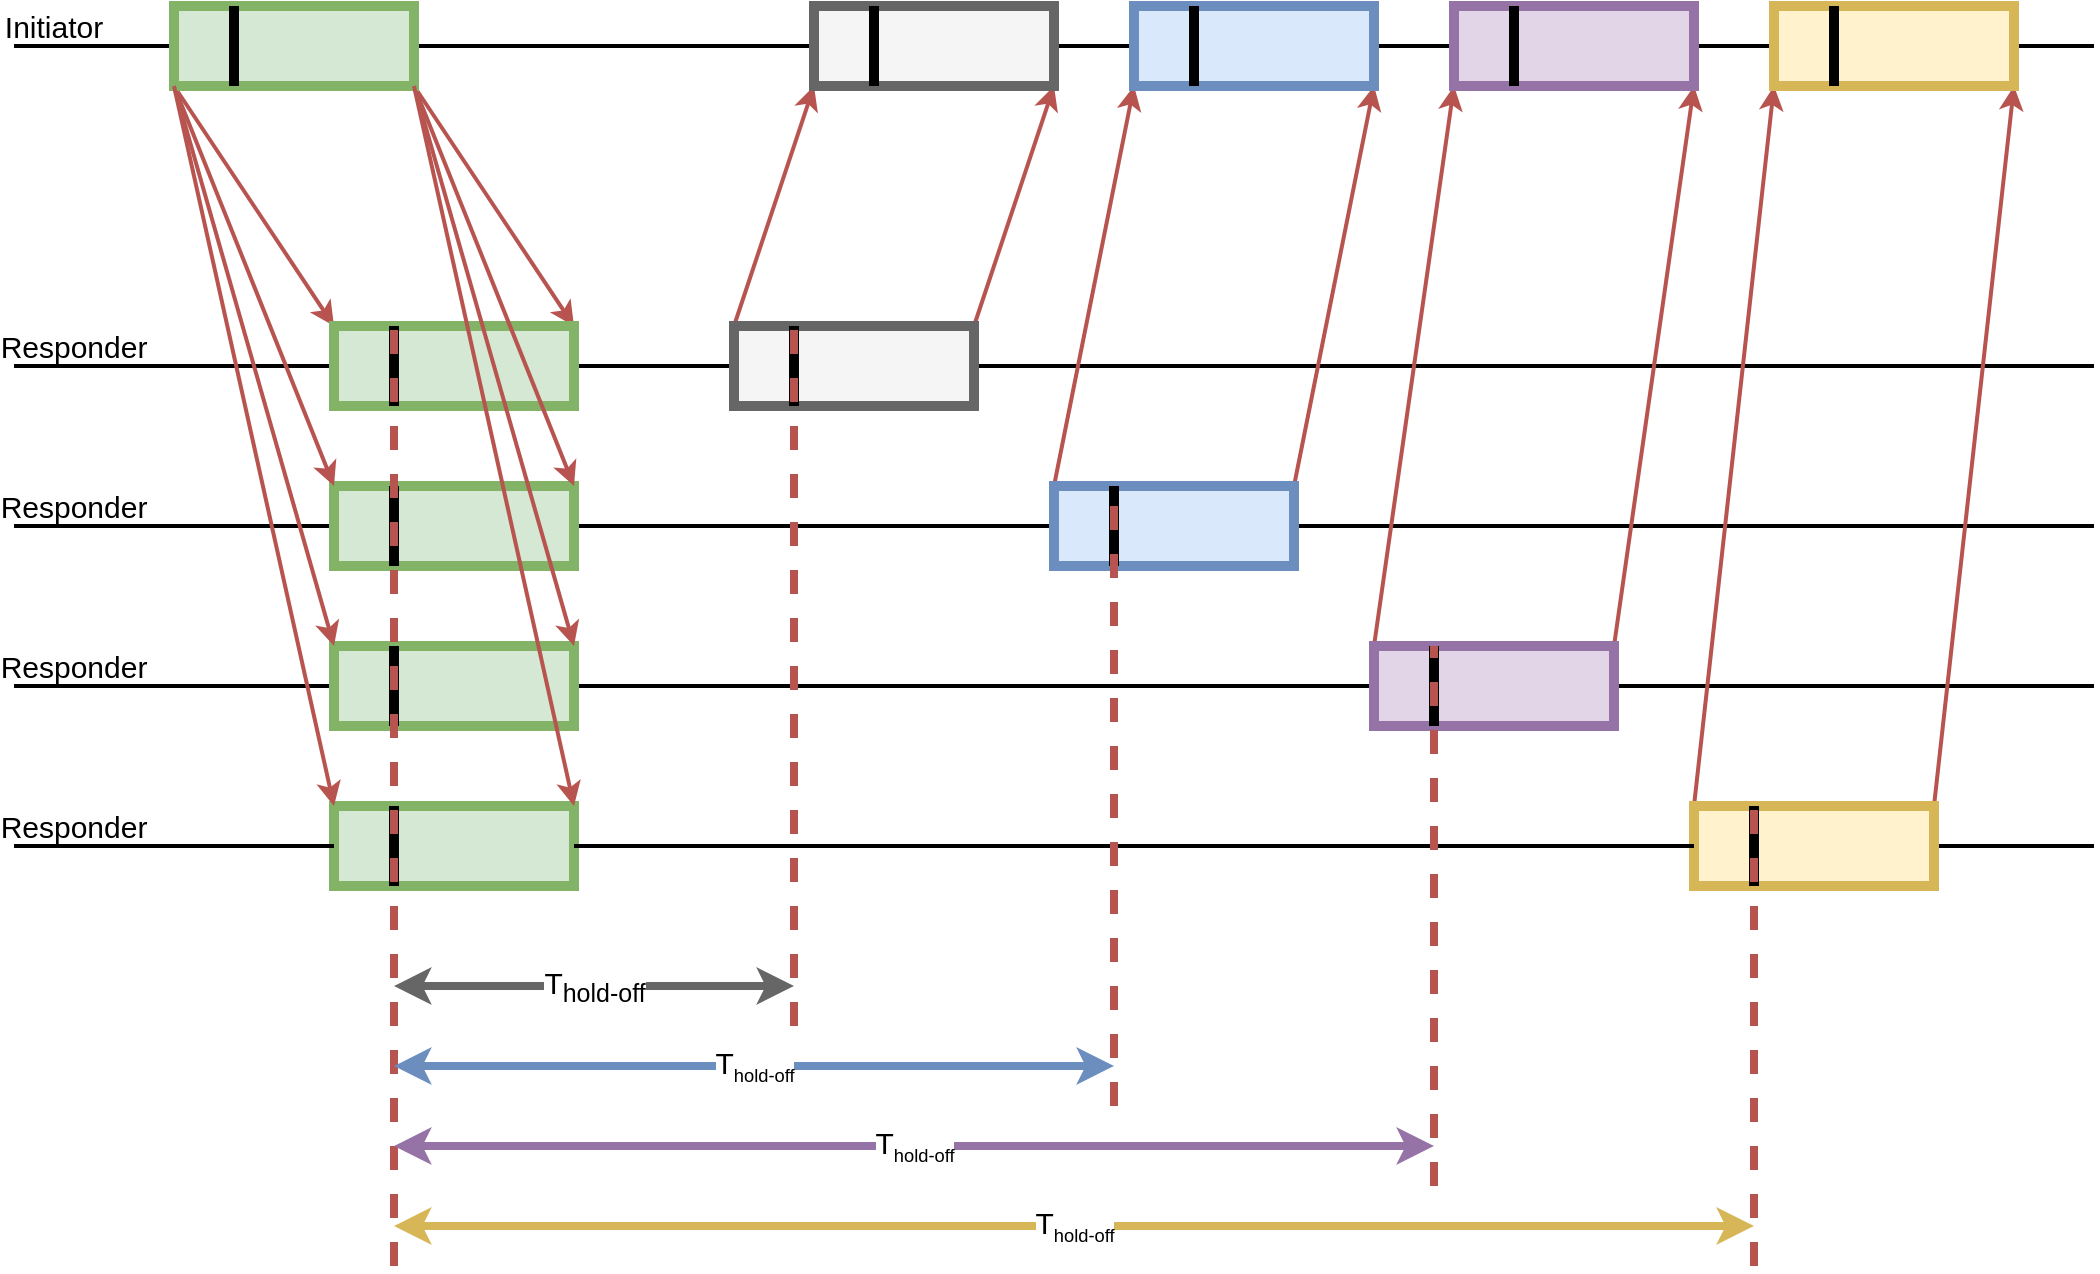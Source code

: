 <mxfile version="13.9.9" type="device"><diagram id="1t0lBQeOlVKnTIKn6Web" name="Page-1"><mxGraphModel dx="1594" dy="1002" grid="1" gridSize="10" guides="1" tooltips="1" connect="1" arrows="1" fold="1" page="1" pageScale="1" pageWidth="850" pageHeight="1100" math="0" shadow="0"><root><mxCell id="0"/><mxCell id="1" parent="0"/><mxCell id="MDXhDVgo6s2hulj2lOwk-45" value="" style="endArrow=none;html=1;strokeWidth=2;entryX=1;entryY=0.5;entryDx=0;entryDy=0;" parent="1" target="JyiMiebx84Pd_iouQTj_-10" edge="1"><mxGeometry width="50" height="50" relative="1" as="geometry"><mxPoint x="1080" y="190" as="sourcePoint"/><mxPoint x="490" y="200" as="targetPoint"/></mxGeometry></mxCell><mxCell id="MDXhDVgo6s2hulj2lOwk-47" value="" style="endArrow=none;html=1;strokeWidth=2;entryX=1;entryY=0.5;entryDx=0;entryDy=0;" parent="1" target="MDXhDVgo6s2hulj2lOwk-18" edge="1"><mxGeometry width="50" height="50" relative="1" as="geometry"><mxPoint x="1080" y="270" as="sourcePoint"/><mxPoint x="610" y="200" as="targetPoint"/></mxGeometry></mxCell><mxCell id="MDXhDVgo6s2hulj2lOwk-48" value="" style="endArrow=none;html=1;strokeWidth=2;entryX=1;entryY=0.5;entryDx=0;entryDy=0;" parent="1" target="MDXhDVgo6s2hulj2lOwk-21" edge="1"><mxGeometry width="50" height="50" relative="1" as="geometry"><mxPoint x="1080" y="350" as="sourcePoint"/><mxPoint x="770.0" y="280" as="targetPoint"/></mxGeometry></mxCell><mxCell id="MDXhDVgo6s2hulj2lOwk-49" value="" style="endArrow=none;html=1;strokeWidth=2;entryX=1;entryY=0.5;entryDx=0;entryDy=0;" parent="1" target="MDXhDVgo6s2hulj2lOwk-22" edge="1"><mxGeometry width="50" height="50" relative="1" as="geometry"><mxPoint x="1080" y="430" as="sourcePoint"/><mxPoint x="780.0" y="290" as="targetPoint"/></mxGeometry></mxCell><mxCell id="MDXhDVgo6s2hulj2lOwk-46" value="" style="endArrow=none;html=1;strokeWidth=2;fontSize=20;exitX=1;exitY=0.5;exitDx=0;exitDy=0;" parent="1" source="MDXhDVgo6s2hulj2lOwk-39" edge="1"><mxGeometry width="50" height="50" relative="1" as="geometry"><mxPoint x="1050" y="40" as="sourcePoint"/><mxPoint x="1080" y="30" as="targetPoint"/></mxGeometry></mxCell><mxCell id="MDXhDVgo6s2hulj2lOwk-44" value="" style="endArrow=none;html=1;strokeWidth=2;fontSize=20;exitX=0;exitY=0.5;exitDx=0;exitDy=0;entryX=1;entryY=0.5;entryDx=0;entryDy=0;" parent="1" source="MDXhDVgo6s2hulj2lOwk-39" target="MDXhDVgo6s2hulj2lOwk-35" edge="1"><mxGeometry width="50" height="50" relative="1" as="geometry"><mxPoint x="890.0" y="40" as="sourcePoint"/><mxPoint x="1010" y="80" as="targetPoint"/></mxGeometry></mxCell><mxCell id="MDXhDVgo6s2hulj2lOwk-43" value="" style="endArrow=none;html=1;strokeWidth=2;fontSize=20;exitX=0;exitY=0.5;exitDx=0;exitDy=0;entryX=1;entryY=0.5;entryDx=0;entryDy=0;" parent="1" source="MDXhDVgo6s2hulj2lOwk-35" target="MDXhDVgo6s2hulj2lOwk-30" edge="1"><mxGeometry width="50" height="50" relative="1" as="geometry"><mxPoint x="730.0" y="40" as="sourcePoint"/><mxPoint x="840" y="30" as="targetPoint"/></mxGeometry></mxCell><mxCell id="MDXhDVgo6s2hulj2lOwk-33" value="" style="endArrow=classic;html=1;strokeWidth=2;fillColor=#f8cecc;strokeColor=#b85450;entryX=0;entryY=1;entryDx=0;entryDy=0;exitX=0;exitY=0;exitDx=0;exitDy=0;" parent="1" source="MDXhDVgo6s2hulj2lOwk-18" target="MDXhDVgo6s2hulj2lOwk-30" edge="1"><mxGeometry width="50" height="50" relative="1" as="geometry"><mxPoint x="490" y="180" as="sourcePoint"/><mxPoint x="570.0" y="60" as="targetPoint"/></mxGeometry></mxCell><mxCell id="MDXhDVgo6s2hulj2lOwk-34" value="" style="endArrow=classic;html=1;strokeWidth=2;fillColor=#f8cecc;strokeColor=#b85450;entryX=1;entryY=1;entryDx=0;entryDy=0;exitX=1;exitY=0;exitDx=0;exitDy=0;" parent="1" source="MDXhDVgo6s2hulj2lOwk-18" target="MDXhDVgo6s2hulj2lOwk-30" edge="1"><mxGeometry width="50" height="50" relative="1" as="geometry"><mxPoint x="760" y="240" as="sourcePoint"/><mxPoint x="580.0" y="70" as="targetPoint"/></mxGeometry></mxCell><mxCell id="MDXhDVgo6s2hulj2lOwk-37" value="" style="endArrow=classic;html=1;strokeWidth=2;fillColor=#f8cecc;strokeColor=#b85450;entryX=0;entryY=1;entryDx=0;entryDy=0;exitX=0;exitY=0;exitDx=0;exitDy=0;" parent="1" source="MDXhDVgo6s2hulj2lOwk-21" target="MDXhDVgo6s2hulj2lOwk-35" edge="1"><mxGeometry width="50" height="50" relative="1" as="geometry"><mxPoint x="650.0" y="260" as="sourcePoint"/><mxPoint x="730.0" y="60" as="targetPoint"/></mxGeometry></mxCell><mxCell id="MDXhDVgo6s2hulj2lOwk-38" value="" style="endArrow=classic;html=1;strokeWidth=2;fillColor=#f8cecc;strokeColor=#b85450;entryX=1;entryY=1;entryDx=0;entryDy=0;exitX=1;exitY=0;exitDx=0;exitDy=0;" parent="1" source="MDXhDVgo6s2hulj2lOwk-21" target="MDXhDVgo6s2hulj2lOwk-35" edge="1"><mxGeometry width="50" height="50" relative="1" as="geometry"><mxPoint x="660.0" y="270" as="sourcePoint"/><mxPoint x="740.0" y="70" as="targetPoint"/></mxGeometry></mxCell><mxCell id="MDXhDVgo6s2hulj2lOwk-41" value="" style="endArrow=classic;html=1;strokeWidth=2;fillColor=#f8cecc;strokeColor=#b85450;entryX=0;entryY=1;entryDx=0;entryDy=0;exitX=0;exitY=0;exitDx=0;exitDy=0;" parent="1" source="MDXhDVgo6s2hulj2lOwk-22" target="MDXhDVgo6s2hulj2lOwk-39" edge="1"><mxGeometry width="50" height="50" relative="1" as="geometry"><mxPoint x="810.0" y="340" as="sourcePoint"/><mxPoint x="890.0" y="60" as="targetPoint"/></mxGeometry></mxCell><mxCell id="MDXhDVgo6s2hulj2lOwk-42" value="" style="endArrow=classic;html=1;strokeWidth=2;fillColor=#f8cecc;strokeColor=#b85450;entryX=1;entryY=1;entryDx=0;entryDy=0;exitX=1;exitY=0;exitDx=0;exitDy=0;" parent="1" source="MDXhDVgo6s2hulj2lOwk-22" target="MDXhDVgo6s2hulj2lOwk-39" edge="1"><mxGeometry width="50" height="50" relative="1" as="geometry"><mxPoint x="820.0" y="350" as="sourcePoint"/><mxPoint x="900.0" y="70" as="targetPoint"/></mxGeometry></mxCell><mxCell id="MDXhDVgo6s2hulj2lOwk-27" value="" style="endArrow=none;html=1;strokeWidth=2;exitX=1;exitY=0.5;exitDx=0;exitDy=0;entryX=0;entryY=0.5;entryDx=0;entryDy=0;" parent="1" source="MDXhDVgo6s2hulj2lOwk-6" target="MDXhDVgo6s2hulj2lOwk-21" edge="1"><mxGeometry width="50" height="50" relative="1" as="geometry"><mxPoint x="410" y="279.58" as="sourcePoint"/><mxPoint x="730" y="280" as="targetPoint"/></mxGeometry></mxCell><mxCell id="MDXhDVgo6s2hulj2lOwk-17" value="" style="endArrow=none;html=1;strokeWidth=2;exitX=1;exitY=0.5;exitDx=0;exitDy=0;entryX=0;entryY=0.5;entryDx=0;entryDy=0;" parent="1" source="MDXhDVgo6s2hulj2lOwk-1" target="MDXhDVgo6s2hulj2lOwk-18" edge="1"><mxGeometry width="50" height="50" relative="1" as="geometry"><mxPoint x="400" y="269.58" as="sourcePoint"/><mxPoint x="710.0" y="269.58" as="targetPoint"/></mxGeometry></mxCell><mxCell id="MDXhDVgo6s2hulj2lOwk-10" value="" style="endArrow=none;html=1;strokeWidth=2;fontSize=20;entryX=0;entryY=0.5;entryDx=0;entryDy=0;" parent="1" target="MDXhDVgo6s2hulj2lOwk-6" edge="1"><mxGeometry width="50" height="50" relative="1" as="geometry"><mxPoint x="40" y="350" as="sourcePoint"/><mxPoint x="290" y="280" as="targetPoint"/></mxGeometry></mxCell><mxCell id="MDXhDVgo6s2hulj2lOwk-5" value="" style="endArrow=none;html=1;strokeWidth=2;fontSize=20;entryX=0;entryY=0.5;entryDx=0;entryDy=0;" parent="1" target="MDXhDVgo6s2hulj2lOwk-1" edge="1"><mxGeometry width="50" height="50" relative="1" as="geometry"><mxPoint x="40" y="270" as="sourcePoint"/><mxPoint x="90" y="200" as="targetPoint"/></mxGeometry></mxCell><mxCell id="JyiMiebx84Pd_iouQTj_-12" value="" style="endArrow=classic;html=1;strokeWidth=2;fillColor=#f8cecc;strokeColor=#b85450;exitX=0;exitY=1;exitDx=0;exitDy=0;entryX=0;entryY=0;entryDx=0;entryDy=0;" parent="1" source="JyiMiebx84Pd_iouQTj_-4" target="JyiMiebx84Pd_iouQTj_-8" edge="1"><mxGeometry width="50" height="50" relative="1" as="geometry"><mxPoint x="210" y="170" as="sourcePoint"/><mxPoint x="260" y="120" as="targetPoint"/></mxGeometry></mxCell><mxCell id="JyiMiebx84Pd_iouQTj_-13" value="" style="endArrow=classic;html=1;strokeWidth=2;fillColor=#f8cecc;strokeColor=#b85450;exitX=1;exitY=1;exitDx=0;exitDy=0;entryX=1;entryY=0;entryDx=0;entryDy=0;" parent="1" source="JyiMiebx84Pd_iouQTj_-4" target="JyiMiebx84Pd_iouQTj_-8" edge="1"><mxGeometry width="50" height="50" relative="1" as="geometry"><mxPoint x="130" y="60" as="sourcePoint"/><mxPoint x="210" y="180" as="targetPoint"/></mxGeometry></mxCell><mxCell id="JyiMiebx84Pd_iouQTj_-14" value="" style="endArrow=classic;html=1;strokeWidth=2;fillColor=#f8cecc;strokeColor=#b85450;entryX=0;entryY=1;entryDx=0;entryDy=0;exitX=0;exitY=0;exitDx=0;exitDy=0;" parent="1" source="JyiMiebx84Pd_iouQTj_-10" target="JyiMiebx84Pd_iouQTj_-6" edge="1"><mxGeometry width="50" height="50" relative="1" as="geometry"><mxPoint x="400" y="80" as="sourcePoint"/><mxPoint x="220" y="190" as="targetPoint"/></mxGeometry></mxCell><mxCell id="JyiMiebx84Pd_iouQTj_-15" value="" style="endArrow=classic;html=1;strokeWidth=2;fillColor=#f8cecc;strokeColor=#b85450;entryX=1;entryY=1;entryDx=0;entryDy=0;exitX=1;exitY=0;exitDx=0;exitDy=0;" parent="1" source="JyiMiebx84Pd_iouQTj_-10" target="JyiMiebx84Pd_iouQTj_-6" edge="1"><mxGeometry width="50" height="50" relative="1" as="geometry"><mxPoint x="640" y="130" as="sourcePoint"/><mxPoint x="230" y="200" as="targetPoint"/></mxGeometry></mxCell><mxCell id="JyiMiebx84Pd_iouQTj_-27" value="" style="endArrow=none;html=1;strokeWidth=2;fontSize=20;entryX=1;entryY=0.5;entryDx=0;entryDy=0;exitX=0;exitY=0.5;exitDx=0;exitDy=0;" parent="1" source="MDXhDVgo6s2hulj2lOwk-30" target="JyiMiebx84Pd_iouQTj_-6" edge="1"><mxGeometry width="50" height="50" relative="1" as="geometry"><mxPoint x="760" y="30" as="sourcePoint"/><mxPoint x="400" y="40" as="targetPoint"/></mxGeometry></mxCell><mxCell id="JyiMiebx84Pd_iouQTj_-25" value="" style="endArrow=none;html=1;strokeWidth=2;fontSize=20;entryX=0;entryY=0.5;entryDx=0;entryDy=0;" parent="1" target="JyiMiebx84Pd_iouQTj_-4" edge="1"><mxGeometry width="50" height="50" relative="1" as="geometry"><mxPoint x="40" y="30" as="sourcePoint"/><mxPoint x="400" y="40" as="targetPoint"/></mxGeometry></mxCell><mxCell id="JyiMiebx84Pd_iouQTj_-26" value="" style="endArrow=none;html=1;strokeWidth=2;fontSize=20;entryX=0;entryY=0.5;entryDx=0;entryDy=0;" parent="1" target="JyiMiebx84Pd_iouQTj_-8" edge="1"><mxGeometry width="50" height="50" relative="1" as="geometry"><mxPoint x="40" y="190" as="sourcePoint"/><mxPoint x="130" y="40" as="targetPoint"/></mxGeometry></mxCell><mxCell id="JyiMiebx84Pd_iouQTj_-17" value="" style="endArrow=none;html=1;strokeWidth=2;exitX=1;exitY=0.5;exitDx=0;exitDy=0;entryX=0;entryY=0.5;entryDx=0;entryDy=0;" parent="1" source="JyiMiebx84Pd_iouQTj_-8" target="JyiMiebx84Pd_iouQTj_-10" edge="1"><mxGeometry width="50" height="50" relative="1" as="geometry"><mxPoint x="250" y="40" as="sourcePoint"/><mxPoint x="530" y="40" as="targetPoint"/></mxGeometry></mxCell><mxCell id="JyiMiebx84Pd_iouQTj_-16" value="" style="endArrow=none;html=1;strokeWidth=2;exitX=1;exitY=0.5;exitDx=0;exitDy=0;entryX=0;entryY=0.5;entryDx=0;entryDy=0;" parent="1" source="JyiMiebx84Pd_iouQTj_-4" target="JyiMiebx84Pd_iouQTj_-6" edge="1"><mxGeometry width="50" height="50" relative="1" as="geometry"><mxPoint x="280" y="140" as="sourcePoint"/><mxPoint x="330" y="90" as="targetPoint"/></mxGeometry></mxCell><mxCell id="JyiMiebx84Pd_iouQTj_-6" value="" style="rounded=0;whiteSpace=wrap;html=1;strokeWidth=5;fillColor=#f5f5f5;strokeColor=#666666;fontColor=#333333;" parent="1" vertex="1"><mxGeometry x="440" y="10" width="120" height="40" as="geometry"/></mxCell><mxCell id="JyiMiebx84Pd_iouQTj_-8" value="" style="rounded=0;whiteSpace=wrap;html=1;strokeWidth=5;fillColor=#d5e8d4;strokeColor=#82b366;" parent="1" vertex="1"><mxGeometry x="200" y="170" width="120" height="40" as="geometry"/></mxCell><mxCell id="JyiMiebx84Pd_iouQTj_-9" value="" style="endArrow=none;html=1;entryX=0.25;entryY=1;entryDx=0;entryDy=0;strokeWidth=5;" parent="1" target="JyiMiebx84Pd_iouQTj_-8" edge="1"><mxGeometry width="50" height="50" relative="1" as="geometry"><mxPoint x="230" y="170" as="sourcePoint"/><mxPoint x="400" y="220" as="targetPoint"/></mxGeometry></mxCell><mxCell id="JyiMiebx84Pd_iouQTj_-10" value="" style="rounded=0;whiteSpace=wrap;html=1;strokeWidth=5;fillColor=#f5f5f5;strokeColor=#666666;fontColor=#333333;" parent="1" vertex="1"><mxGeometry x="400" y="170" width="120" height="40" as="geometry"/></mxCell><mxCell id="JyiMiebx84Pd_iouQTj_-5" value="" style="endArrow=none;html=1;exitX=0.25;exitY=0;exitDx=0;exitDy=0;entryX=0.25;entryY=1;entryDx=0;entryDy=0;strokeWidth=5;" parent="1" source="JyiMiebx84Pd_iouQTj_-4" target="JyiMiebx84Pd_iouQTj_-4" edge="1"><mxGeometry width="50" height="50" relative="1" as="geometry"><mxPoint x="270" y="110" as="sourcePoint"/><mxPoint x="320" y="60" as="targetPoint"/></mxGeometry></mxCell><mxCell id="MDXhDVgo6s2hulj2lOwk-1" value="" style="rounded=0;whiteSpace=wrap;html=1;strokeWidth=5;fillColor=#d5e8d4;strokeColor=#82b366;" parent="1" vertex="1"><mxGeometry x="200" y="250" width="120" height="40" as="geometry"/></mxCell><mxCell id="MDXhDVgo6s2hulj2lOwk-2" value="" style="endArrow=none;html=1;exitX=0.25;exitY=0;exitDx=0;exitDy=0;entryX=0.25;entryY=1;entryDx=0;entryDy=0;strokeWidth=5;" parent="1" source="MDXhDVgo6s2hulj2lOwk-1" target="MDXhDVgo6s2hulj2lOwk-1" edge="1"><mxGeometry width="50" height="50" relative="1" as="geometry"><mxPoint x="240" y="250" as="sourcePoint"/><mxPoint x="240" y="290" as="targetPoint"/></mxGeometry></mxCell><mxCell id="MDXhDVgo6s2hulj2lOwk-3" value="" style="endArrow=classic;html=1;strokeWidth=2;fillColor=#f8cecc;strokeColor=#b85450;exitX=0;exitY=1;exitDx=0;exitDy=0;entryX=0;entryY=0;entryDx=0;entryDy=0;" parent="1" source="JyiMiebx84Pd_iouQTj_-4" target="MDXhDVgo6s2hulj2lOwk-1" edge="1"><mxGeometry width="50" height="50" relative="1" as="geometry"><mxPoint y="50" as="sourcePoint"/><mxPoint x="90" y="180" as="targetPoint"/></mxGeometry></mxCell><mxCell id="MDXhDVgo6s2hulj2lOwk-4" value="" style="endArrow=classic;html=1;strokeWidth=2;fillColor=#f8cecc;strokeColor=#b85450;exitX=1;exitY=1;exitDx=0;exitDy=0;entryX=1;entryY=0;entryDx=0;entryDy=0;" parent="1" source="JyiMiebx84Pd_iouQTj_-4" target="MDXhDVgo6s2hulj2lOwk-1" edge="1"><mxGeometry width="50" height="50" relative="1" as="geometry"><mxPoint x="120" y="50" as="sourcePoint"/><mxPoint x="210" y="180" as="targetPoint"/></mxGeometry></mxCell><mxCell id="MDXhDVgo6s2hulj2lOwk-6" value="" style="rounded=0;whiteSpace=wrap;html=1;strokeWidth=5;fillColor=#d5e8d4;strokeColor=#82b366;" parent="1" vertex="1"><mxGeometry x="200" y="330" width="120" height="40" as="geometry"/></mxCell><mxCell id="MDXhDVgo6s2hulj2lOwk-7" value="" style="endArrow=classic;html=1;strokeWidth=2;fillColor=#f8cecc;strokeColor=#b85450;entryX=0;entryY=0;entryDx=0;entryDy=0;exitX=0;exitY=1;exitDx=0;exitDy=0;" parent="1" source="JyiMiebx84Pd_iouQTj_-4" target="MDXhDVgo6s2hulj2lOwk-6" edge="1"><mxGeometry width="50" height="50" relative="1" as="geometry"><mxPoint x="90" y="70" as="sourcePoint"/><mxPoint x="290" y="260" as="targetPoint"/></mxGeometry></mxCell><mxCell id="MDXhDVgo6s2hulj2lOwk-8" value="" style="endArrow=classic;html=1;strokeWidth=2;fillColor=#f8cecc;strokeColor=#b85450;exitX=1;exitY=1;exitDx=0;exitDy=0;entryX=1;entryY=0;entryDx=0;entryDy=0;" parent="1" source="JyiMiebx84Pd_iouQTj_-4" target="MDXhDVgo6s2hulj2lOwk-6" edge="1"><mxGeometry width="50" height="50" relative="1" as="geometry"><mxPoint x="250" y="60" as="sourcePoint"/><mxPoint x="490" y="330" as="targetPoint"/></mxGeometry></mxCell><mxCell id="JyiMiebx84Pd_iouQTj_-4" value="" style="rounded=0;whiteSpace=wrap;html=1;strokeWidth=5;fillColor=#d5e8d4;strokeColor=#82b366;" parent="1" vertex="1"><mxGeometry x="120" y="10" width="120" height="40" as="geometry"/></mxCell><mxCell id="MDXhDVgo6s2hulj2lOwk-9" value="" style="endArrow=none;html=1;exitX=0.25;exitY=0;exitDx=0;exitDy=0;entryX=0.25;entryY=1;entryDx=0;entryDy=0;strokeWidth=5;" parent="1" source="MDXhDVgo6s2hulj2lOwk-6" target="MDXhDVgo6s2hulj2lOwk-6" edge="1"><mxGeometry width="50" height="50" relative="1" as="geometry"><mxPoint x="240" y="330" as="sourcePoint"/><mxPoint x="240" y="370" as="targetPoint"/></mxGeometry></mxCell><mxCell id="MDXhDVgo6s2hulj2lOwk-12" value="" style="endArrow=none;html=1;exitX=0.25;exitY=0;exitDx=0;exitDy=0;entryX=0.25;entryY=1;entryDx=0;entryDy=0;strokeWidth=5;" parent="1" source="JyiMiebx84Pd_iouQTj_-4" target="JyiMiebx84Pd_iouQTj_-4" edge="1"><mxGeometry width="50" height="50" relative="1" as="geometry"><mxPoint x="160" y="10" as="sourcePoint"/><mxPoint x="160" y="50" as="targetPoint"/></mxGeometry></mxCell><mxCell id="MDXhDVgo6s2hulj2lOwk-13" value="" style="rounded=0;whiteSpace=wrap;html=1;strokeWidth=5;fillColor=#d5e8d4;strokeColor=#82b366;" parent="1" vertex="1"><mxGeometry x="200" y="410" width="120" height="40" as="geometry"/></mxCell><mxCell id="MDXhDVgo6s2hulj2lOwk-14" value="" style="endArrow=classic;html=1;strokeWidth=2;fillColor=#f8cecc;strokeColor=#b85450;entryX=0;entryY=0;entryDx=0;entryDy=0;exitX=0;exitY=1;exitDx=0;exitDy=0;" parent="1" source="JyiMiebx84Pd_iouQTj_-4" target="MDXhDVgo6s2hulj2lOwk-13" edge="1"><mxGeometry width="50" height="50" relative="1" as="geometry"><mxPoint x="130" y="60" as="sourcePoint"/><mxPoint x="370" y="340" as="targetPoint"/></mxGeometry></mxCell><mxCell id="MDXhDVgo6s2hulj2lOwk-15" value="" style="endArrow=classic;html=1;strokeWidth=2;fillColor=#f8cecc;strokeColor=#b85450;exitX=1;exitY=1;exitDx=0;exitDy=0;entryX=1;entryY=0;entryDx=0;entryDy=0;" parent="1" source="JyiMiebx84Pd_iouQTj_-4" target="MDXhDVgo6s2hulj2lOwk-13" edge="1"><mxGeometry width="50" height="50" relative="1" as="geometry"><mxPoint x="250" y="60" as="sourcePoint"/><mxPoint x="490" y="340" as="targetPoint"/></mxGeometry></mxCell><mxCell id="MDXhDVgo6s2hulj2lOwk-16" value="" style="endArrow=none;html=1;exitX=0.25;exitY=0;exitDx=0;exitDy=0;entryX=0.25;entryY=1;entryDx=0;entryDy=0;strokeWidth=5;" parent="1" source="MDXhDVgo6s2hulj2lOwk-13" target="MDXhDVgo6s2hulj2lOwk-13" edge="1"><mxGeometry width="50" height="50" relative="1" as="geometry"><mxPoint x="240" y="410" as="sourcePoint"/><mxPoint x="240" y="450" as="targetPoint"/></mxGeometry></mxCell><mxCell id="MDXhDVgo6s2hulj2lOwk-18" value="" style="rounded=0;whiteSpace=wrap;html=1;strokeWidth=5;fillColor=#dae8fc;strokeColor=#6c8ebf;" parent="1" vertex="1"><mxGeometry x="560" y="250" width="120" height="40" as="geometry"/></mxCell><mxCell id="MDXhDVgo6s2hulj2lOwk-19" value="" style="endArrow=none;html=1;exitX=0.25;exitY=0;exitDx=0;exitDy=0;entryX=0.25;entryY=1;entryDx=0;entryDy=0;strokeWidth=5;" parent="1" source="JyiMiebx84Pd_iouQTj_-10" target="JyiMiebx84Pd_iouQTj_-10" edge="1"><mxGeometry width="50" height="50" relative="1" as="geometry"><mxPoint x="522.5" y="170" as="sourcePoint"/><mxPoint x="522.5" y="210" as="targetPoint"/></mxGeometry></mxCell><mxCell id="MDXhDVgo6s2hulj2lOwk-20" value="" style="endArrow=none;html=1;exitX=0.25;exitY=0;exitDx=0;exitDy=0;entryX=0.25;entryY=1;entryDx=0;entryDy=0;strokeWidth=5;" parent="1" source="JyiMiebx84Pd_iouQTj_-6" target="JyiMiebx84Pd_iouQTj_-6" edge="1"><mxGeometry width="50" height="50" relative="1" as="geometry"><mxPoint x="600" y="10" as="sourcePoint"/><mxPoint x="600" y="50" as="targetPoint"/></mxGeometry></mxCell><mxCell id="MDXhDVgo6s2hulj2lOwk-21" value="" style="rounded=0;whiteSpace=wrap;html=1;strokeWidth=5;fillColor=#e1d5e7;strokeColor=#9673a6;" parent="1" vertex="1"><mxGeometry x="720" y="330" width="120" height="40" as="geometry"/></mxCell><mxCell id="MDXhDVgo6s2hulj2lOwk-22" value="" style="rounded=0;whiteSpace=wrap;html=1;strokeWidth=5;fillColor=#fff2cc;strokeColor=#d6b656;" parent="1" vertex="1"><mxGeometry x="880" y="410" width="120" height="40" as="geometry"/></mxCell><mxCell id="MDXhDVgo6s2hulj2lOwk-23" value="" style="endArrow=none;html=1;exitX=0.25;exitY=0;exitDx=0;exitDy=0;entryX=0.25;entryY=1;entryDx=0;entryDy=0;strokeWidth=5;" parent="1" source="MDXhDVgo6s2hulj2lOwk-18" target="MDXhDVgo6s2hulj2lOwk-18" edge="1"><mxGeometry width="50" height="50" relative="1" as="geometry"><mxPoint x="760.0" y="250" as="sourcePoint"/><mxPoint x="760.0" y="290" as="targetPoint"/></mxGeometry></mxCell><mxCell id="MDXhDVgo6s2hulj2lOwk-24" value="" style="endArrow=none;html=1;exitX=0.25;exitY=0;exitDx=0;exitDy=0;entryX=0.25;entryY=1;entryDx=0;entryDy=0;strokeWidth=5;" parent="1" source="MDXhDVgo6s2hulj2lOwk-21" target="MDXhDVgo6s2hulj2lOwk-21" edge="1"><mxGeometry width="50" height="50" relative="1" as="geometry"><mxPoint x="840.0" y="330" as="sourcePoint"/><mxPoint x="840.0" y="370" as="targetPoint"/></mxGeometry></mxCell><mxCell id="MDXhDVgo6s2hulj2lOwk-25" value="" style="endArrow=none;html=1;exitX=0.25;exitY=0;exitDx=0;exitDy=0;entryX=0.25;entryY=1;entryDx=0;entryDy=0;strokeWidth=5;" parent="1" source="MDXhDVgo6s2hulj2lOwk-22" target="MDXhDVgo6s2hulj2lOwk-22" edge="1"><mxGeometry width="50" height="50" relative="1" as="geometry"><mxPoint x="920.0" y="410" as="sourcePoint"/><mxPoint x="920.0" y="450" as="targetPoint"/></mxGeometry></mxCell><mxCell id="MDXhDVgo6s2hulj2lOwk-26" value="" style="endArrow=none;html=1;strokeWidth=2;fontSize=20;entryX=0;entryY=0.5;entryDx=0;entryDy=0;" parent="1" target="MDXhDVgo6s2hulj2lOwk-13" edge="1"><mxGeometry width="50" height="50" relative="1" as="geometry"><mxPoint x="40" y="430" as="sourcePoint"/><mxPoint x="370" y="360" as="targetPoint"/></mxGeometry></mxCell><mxCell id="MDXhDVgo6s2hulj2lOwk-28" value="" style="endArrow=none;html=1;strokeWidth=2;exitX=1;exitY=0.5;exitDx=0;exitDy=0;entryX=0;entryY=0.5;entryDx=0;entryDy=0;" parent="1" source="MDXhDVgo6s2hulj2lOwk-13" target="MDXhDVgo6s2hulj2lOwk-22" edge="1"><mxGeometry width="50" height="50" relative="1" as="geometry"><mxPoint x="420" y="289.58" as="sourcePoint"/><mxPoint x="740" y="290" as="targetPoint"/></mxGeometry></mxCell><mxCell id="MDXhDVgo6s2hulj2lOwk-30" value="" style="rounded=0;whiteSpace=wrap;html=1;strokeWidth=5;fillColor=#dae8fc;strokeColor=#6c8ebf;" parent="1" vertex="1"><mxGeometry x="600" y="10" width="120" height="40" as="geometry"/></mxCell><mxCell id="MDXhDVgo6s2hulj2lOwk-31" value="" style="endArrow=none;html=1;exitX=0.25;exitY=0;exitDx=0;exitDy=0;entryX=0.25;entryY=1;entryDx=0;entryDy=0;strokeWidth=5;" parent="1" source="MDXhDVgo6s2hulj2lOwk-30" target="MDXhDVgo6s2hulj2lOwk-30" edge="1"><mxGeometry width="50" height="50" relative="1" as="geometry"><mxPoint x="680.0" y="260" as="sourcePoint"/><mxPoint x="680.0" y="300" as="targetPoint"/></mxGeometry></mxCell><mxCell id="MDXhDVgo6s2hulj2lOwk-35" value="" style="rounded=0;whiteSpace=wrap;html=1;strokeWidth=5;fillColor=#e1d5e7;strokeColor=#9673a6;" parent="1" vertex="1"><mxGeometry x="760" y="10" width="120" height="40" as="geometry"/></mxCell><mxCell id="MDXhDVgo6s2hulj2lOwk-36" value="" style="endArrow=none;html=1;exitX=0.25;exitY=0;exitDx=0;exitDy=0;strokeWidth=5;entryX=0.25;entryY=1;entryDx=0;entryDy=0;" parent="1" source="MDXhDVgo6s2hulj2lOwk-35" target="MDXhDVgo6s2hulj2lOwk-35" edge="1"><mxGeometry width="50" height="50" relative="1" as="geometry"><mxPoint x="910.0" y="50" as="sourcePoint"/><mxPoint x="940" y="70" as="targetPoint"/></mxGeometry></mxCell><mxCell id="MDXhDVgo6s2hulj2lOwk-39" value="" style="rounded=0;whiteSpace=wrap;html=1;strokeWidth=5;fillColor=#fff2cc;strokeColor=#d6b656;" parent="1" vertex="1"><mxGeometry x="920" y="10" width="120" height="40" as="geometry"/></mxCell><mxCell id="MDXhDVgo6s2hulj2lOwk-40" value="" style="endArrow=none;html=1;exitX=0.25;exitY=0;exitDx=0;exitDy=0;entryX=0.25;entryY=1;entryDx=0;entryDy=0;strokeWidth=5;" parent="1" source="MDXhDVgo6s2hulj2lOwk-39" target="MDXhDVgo6s2hulj2lOwk-39" edge="1"><mxGeometry width="50" height="50" relative="1" as="geometry"><mxPoint x="1080.0" y="10" as="sourcePoint"/><mxPoint x="1080.0" y="50" as="targetPoint"/></mxGeometry></mxCell><mxCell id="MDXhDVgo6s2hulj2lOwk-50" value="&lt;font style=&quot;font-size: 15px&quot;&gt;Responder&lt;/font&gt;" style="text;html=1;strokeColor=none;fillColor=none;align=center;verticalAlign=middle;whiteSpace=wrap;rounded=0;" parent="1" vertex="1"><mxGeometry x="50" y="170" width="40" height="20" as="geometry"/></mxCell><mxCell id="MDXhDVgo6s2hulj2lOwk-51" value="&lt;font style=&quot;font-size: 15px&quot;&gt;Responder&lt;/font&gt;" style="text;html=1;strokeColor=none;fillColor=none;align=center;verticalAlign=middle;whiteSpace=wrap;rounded=0;" parent="1" vertex="1"><mxGeometry x="50" y="250" width="40" height="20" as="geometry"/></mxCell><mxCell id="MDXhDVgo6s2hulj2lOwk-52" value="&lt;font style=&quot;font-size: 15px&quot;&gt;Responder&lt;/font&gt;" style="text;html=1;strokeColor=none;fillColor=none;align=center;verticalAlign=middle;whiteSpace=wrap;rounded=0;" parent="1" vertex="1"><mxGeometry x="50" y="330" width="40" height="20" as="geometry"/></mxCell><mxCell id="MDXhDVgo6s2hulj2lOwk-53" value="&lt;font style=&quot;font-size: 15px&quot;&gt;Responder&lt;/font&gt;" style="text;html=1;strokeColor=none;fillColor=none;align=center;verticalAlign=middle;whiteSpace=wrap;rounded=0;" parent="1" vertex="1"><mxGeometry x="50" y="410" width="40" height="20" as="geometry"/></mxCell><mxCell id="MDXhDVgo6s2hulj2lOwk-54" value="&lt;font style=&quot;font-size: 15px&quot;&gt;Initiator&lt;/font&gt;" style="text;html=1;strokeColor=none;fillColor=none;align=center;verticalAlign=middle;whiteSpace=wrap;rounded=0;" parent="1" vertex="1"><mxGeometry x="40" y="10" width="40" height="20" as="geometry"/></mxCell><mxCell id="MDXhDVgo6s2hulj2lOwk-56" value="" style="endArrow=none;dashed=1;html=1;strokeWidth=4;entryX=0.25;entryY=0;entryDx=0;entryDy=0;fillColor=#f8cecc;strokeColor=#b85450;" parent="1" target="JyiMiebx84Pd_iouQTj_-8" edge="1"><mxGeometry width="50" height="50" relative="1" as="geometry"><mxPoint x="230" y="640" as="sourcePoint"/><mxPoint x="520" y="380" as="targetPoint"/></mxGeometry></mxCell><mxCell id="MDXhDVgo6s2hulj2lOwk-57" value="&lt;font style=&quot;font-size: 15px&quot;&gt;T&lt;sub&gt;hold-off&lt;/sub&gt;&lt;/font&gt;" style="endArrow=classic;startArrow=classic;html=1;strokeWidth=4;fillColor=#f5f5f5;strokeColor=#666666;" parent="1" edge="1"><mxGeometry width="50" height="50" relative="1" as="geometry"><mxPoint x="230" y="500" as="sourcePoint"/><mxPoint x="430" y="500" as="targetPoint"/></mxGeometry></mxCell><mxCell id="MDXhDVgo6s2hulj2lOwk-58" value="" style="endArrow=none;dashed=1;html=1;strokeWidth=4;fillColor=#f8cecc;strokeColor=#b85450;" parent="1" edge="1"><mxGeometry width="50" height="50" relative="1" as="geometry"><mxPoint x="430" y="520" as="sourcePoint"/><mxPoint x="430" y="170" as="targetPoint"/></mxGeometry></mxCell><mxCell id="MDXhDVgo6s2hulj2lOwk-59" value="" style="endArrow=none;dashed=1;html=1;strokeWidth=4;entryX=0.25;entryY=0;entryDx=0;entryDy=0;fillColor=#f8cecc;strokeColor=#b85450;" parent="1" target="MDXhDVgo6s2hulj2lOwk-18" edge="1"><mxGeometry width="50" height="50" relative="1" as="geometry"><mxPoint x="590" y="560" as="sourcePoint"/><mxPoint x="250" y="190" as="targetPoint"/></mxGeometry></mxCell><mxCell id="MDXhDVgo6s2hulj2lOwk-60" value="" style="endArrow=none;dashed=1;html=1;strokeWidth=4;entryX=0.25;entryY=0;entryDx=0;entryDy=0;fillColor=#f8cecc;strokeColor=#b85450;" parent="1" target="MDXhDVgo6s2hulj2lOwk-21" edge="1"><mxGeometry width="50" height="50" relative="1" as="geometry"><mxPoint x="750" y="600" as="sourcePoint"/><mxPoint x="600.0" y="260" as="targetPoint"/></mxGeometry></mxCell><mxCell id="MDXhDVgo6s2hulj2lOwk-61" value="" style="endArrow=none;dashed=1;html=1;strokeWidth=4;entryX=0.25;entryY=0;entryDx=0;entryDy=0;fillColor=#f8cecc;strokeColor=#b85450;" parent="1" target="MDXhDVgo6s2hulj2lOwk-22" edge="1"><mxGeometry width="50" height="50" relative="1" as="geometry"><mxPoint x="910" y="640" as="sourcePoint"/><mxPoint x="610.0" y="270" as="targetPoint"/></mxGeometry></mxCell><mxCell id="MDXhDVgo6s2hulj2lOwk-62" value="&lt;meta charset=&quot;utf-8&quot;&gt;&lt;span style=&quot;color: rgb(0, 0, 0); font-family: helvetica; font-size: 15px; font-style: normal; font-weight: 400; letter-spacing: normal; text-align: center; text-indent: 0px; text-transform: none; word-spacing: 0px; background-color: rgb(255, 255, 255); display: inline; float: none;&quot;&gt;T&lt;/span&gt;&lt;sub style=&quot;color: rgb(0, 0, 0); font-family: helvetica; font-style: normal; font-weight: 400; letter-spacing: normal; text-align: center; text-indent: 0px; text-transform: none; word-spacing: 0px; background-color: rgb(255, 255, 255);&quot;&gt;hold-off&lt;/sub&gt;" style="endArrow=classic;startArrow=classic;html=1;strokeWidth=4;fillColor=#dae8fc;strokeColor=#6c8ebf;" parent="1" edge="1"><mxGeometry width="50" height="50" relative="1" as="geometry"><mxPoint x="230" y="540" as="sourcePoint"/><mxPoint x="590" y="540" as="targetPoint"/></mxGeometry></mxCell><mxCell id="MDXhDVgo6s2hulj2lOwk-63" value="&lt;meta charset=&quot;utf-8&quot;&gt;&lt;span style=&quot;color: rgb(0, 0, 0); font-family: helvetica; font-size: 15px; font-style: normal; font-weight: 400; letter-spacing: normal; text-align: center; text-indent: 0px; text-transform: none; word-spacing: 0px; background-color: rgb(255, 255, 255); display: inline; float: none;&quot;&gt;T&lt;/span&gt;&lt;sub style=&quot;color: rgb(0, 0, 0); font-family: helvetica; font-style: normal; font-weight: 400; letter-spacing: normal; text-align: center; text-indent: 0px; text-transform: none; word-spacing: 0px; background-color: rgb(255, 255, 255);&quot;&gt;hold-off&lt;/sub&gt;" style="endArrow=classic;startArrow=classic;html=1;strokeWidth=4;fillColor=#e1d5e7;strokeColor=#9673a6;" parent="1" edge="1"><mxGeometry width="50" height="50" relative="1" as="geometry"><mxPoint x="230" y="580" as="sourcePoint"/><mxPoint x="750" y="580" as="targetPoint"/></mxGeometry></mxCell><mxCell id="MDXhDVgo6s2hulj2lOwk-64" value="&lt;meta charset=&quot;utf-8&quot;&gt;&lt;span style=&quot;color: rgb(0, 0, 0); font-family: helvetica; font-size: 15px; font-style: normal; font-weight: 400; letter-spacing: normal; text-align: center; text-indent: 0px; text-transform: none; word-spacing: 0px; background-color: rgb(255, 255, 255); display: inline; float: none;&quot;&gt;T&lt;/span&gt;&lt;sub style=&quot;color: rgb(0, 0, 0); font-family: helvetica; font-style: normal; font-weight: 400; letter-spacing: normal; text-align: center; text-indent: 0px; text-transform: none; word-spacing: 0px; background-color: rgb(255, 255, 255);&quot;&gt;hold-off&lt;/sub&gt;" style="endArrow=classic;startArrow=classic;html=1;strokeWidth=4;fillColor=#fff2cc;strokeColor=#d6b656;" parent="1" edge="1"><mxGeometry width="50" height="50" relative="1" as="geometry"><mxPoint x="230" y="620" as="sourcePoint"/><mxPoint x="910" y="620" as="targetPoint"/></mxGeometry></mxCell></root></mxGraphModel></diagram></mxfile>